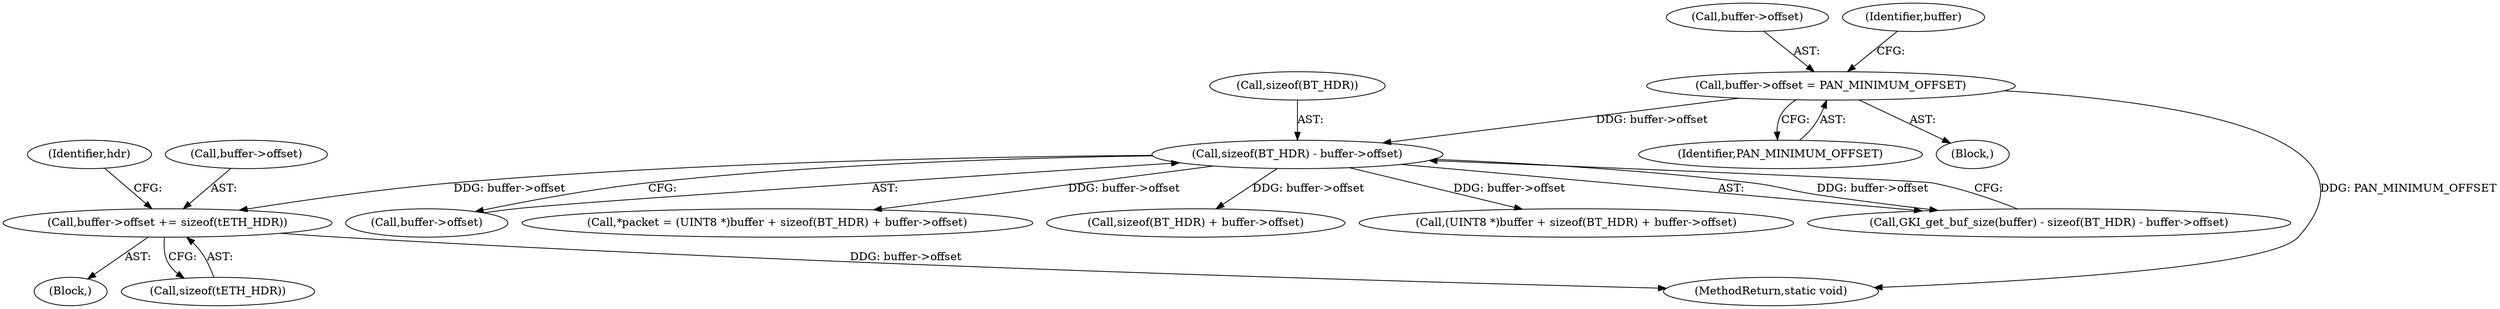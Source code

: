 digraph "0_Android_472271b153c5dc53c28beac55480a8d8434b2d5c_24@API" {
"1000289" [label="(Call,buffer->offset += sizeof(tETH_HDR))"];
"1000165" [label="(Call,sizeof(BT_HDR) - buffer->offset)"];
"1000153" [label="(Call,buffer->offset = PAN_MINIMUM_OFFSET)"];
"1000299" [label="(Identifier,hdr)"];
"1000154" [label="(Call,buffer->offset)"];
"1000166" [label="(Call,sizeof(BT_HDR))"];
"1000153" [label="(Call,buffer->offset = PAN_MINIMUM_OFFSET)"];
"1000178" [label="(Call,sizeof(BT_HDR) + buffer->offset)"];
"1000157" [label="(Identifier,PAN_MINIMUM_OFFSET)"];
"1000174" [label="(Call,(UINT8 *)buffer + sizeof(BT_HDR) + buffer->offset)"];
"1000357" [label="(MethodReturn,static void)"];
"1000162" [label="(Call,GKI_get_buf_size(buffer) - sizeof(BT_HDR) - buffer->offset)"];
"1000165" [label="(Call,sizeof(BT_HDR) - buffer->offset)"];
"1000293" [label="(Call,sizeof(tETH_HDR))"];
"1000168" [label="(Call,buffer->offset)"];
"1000172" [label="(Call,*packet = (UINT8 *)buffer + sizeof(BT_HDR) + buffer->offset)"];
"1000290" [label="(Call,buffer->offset)"];
"1000275" [label="(Block,)"];
"1000160" [label="(Identifier,buffer)"];
"1000289" [label="(Call,buffer->offset += sizeof(tETH_HDR))"];
"1000137" [label="(Block,)"];
"1000289" -> "1000275"  [label="AST: "];
"1000289" -> "1000293"  [label="CFG: "];
"1000290" -> "1000289"  [label="AST: "];
"1000293" -> "1000289"  [label="AST: "];
"1000299" -> "1000289"  [label="CFG: "];
"1000289" -> "1000357"  [label="DDG: buffer->offset"];
"1000165" -> "1000289"  [label="DDG: buffer->offset"];
"1000165" -> "1000162"  [label="AST: "];
"1000165" -> "1000168"  [label="CFG: "];
"1000166" -> "1000165"  [label="AST: "];
"1000168" -> "1000165"  [label="AST: "];
"1000162" -> "1000165"  [label="CFG: "];
"1000165" -> "1000162"  [label="DDG: buffer->offset"];
"1000153" -> "1000165"  [label="DDG: buffer->offset"];
"1000165" -> "1000172"  [label="DDG: buffer->offset"];
"1000165" -> "1000174"  [label="DDG: buffer->offset"];
"1000165" -> "1000178"  [label="DDG: buffer->offset"];
"1000153" -> "1000137"  [label="AST: "];
"1000153" -> "1000157"  [label="CFG: "];
"1000154" -> "1000153"  [label="AST: "];
"1000157" -> "1000153"  [label="AST: "];
"1000160" -> "1000153"  [label="CFG: "];
"1000153" -> "1000357"  [label="DDG: PAN_MINIMUM_OFFSET"];
}
